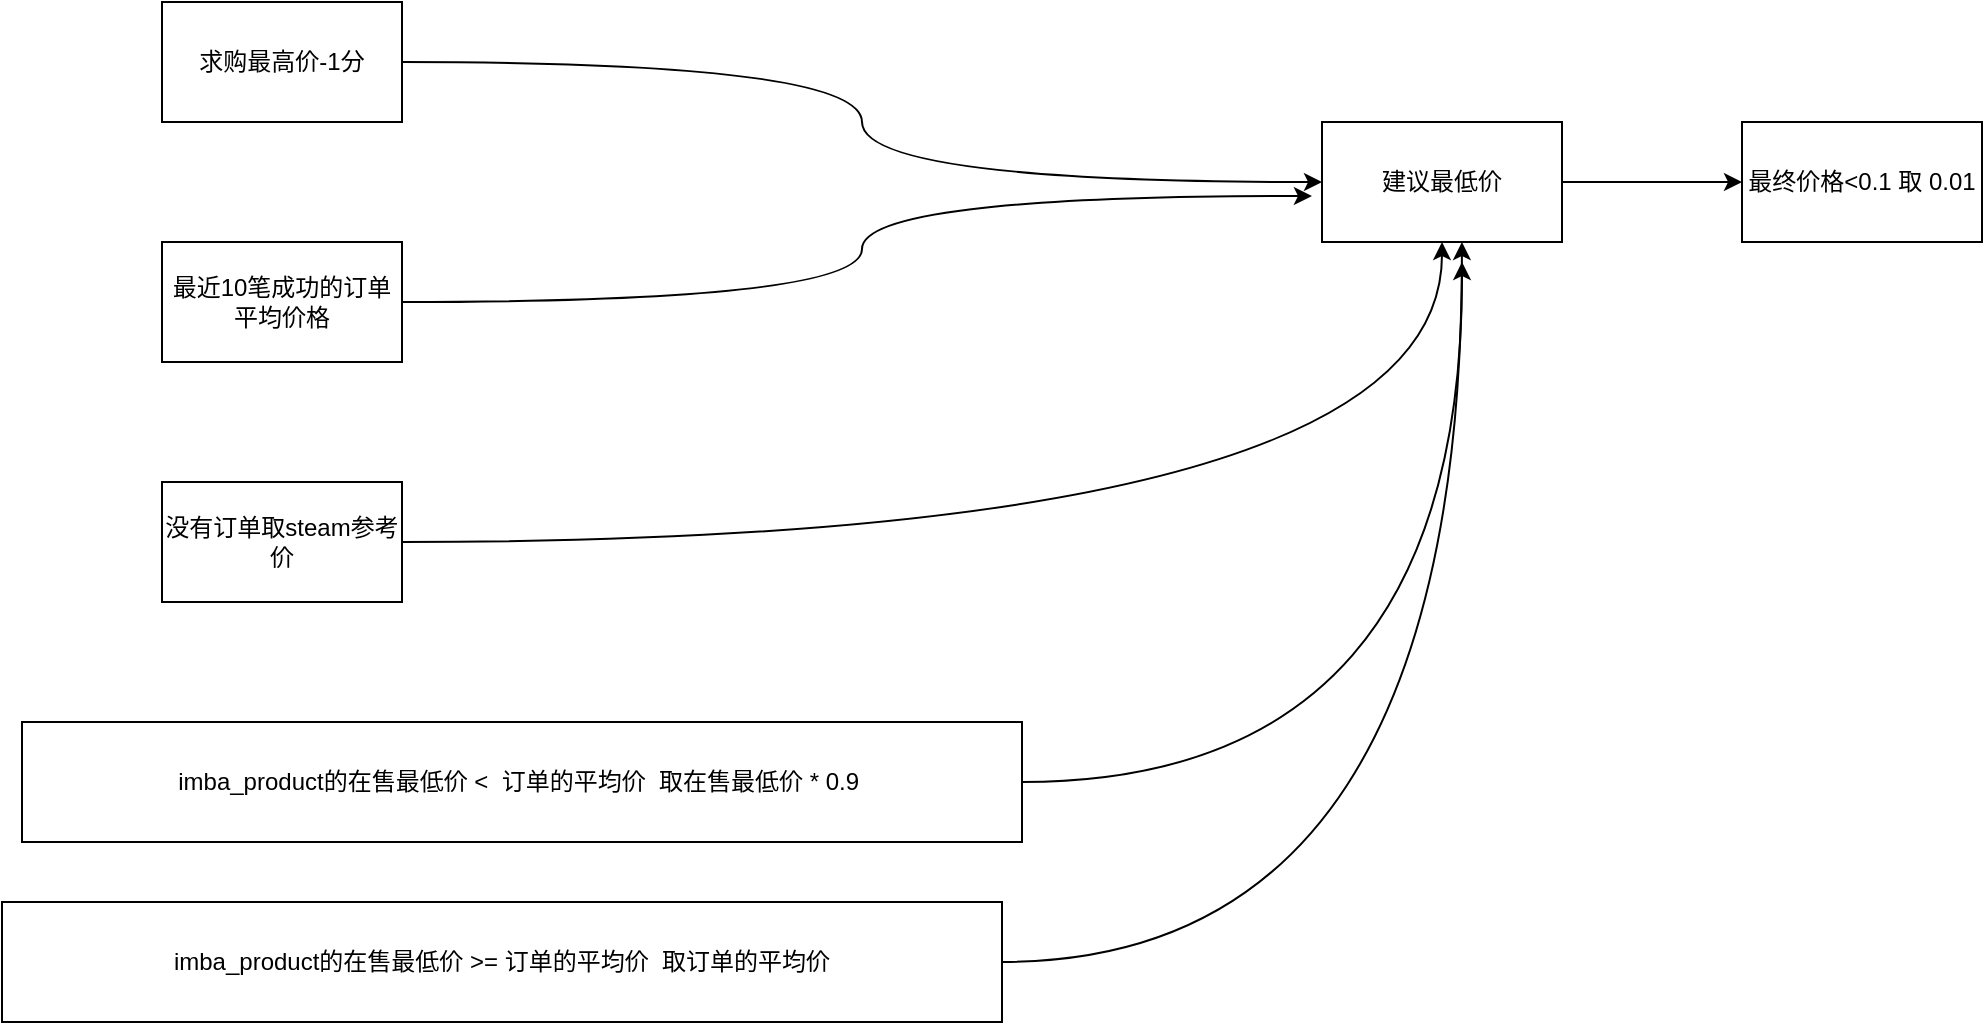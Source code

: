 <mxfile version="12.1.1" type="github" pages="1">
  <diagram id="DXneB5p0if6gyR7F7ciQ" name="第 1 页">
    <mxGraphModel dx="1610" dy="717" grid="1" gridSize="10" guides="1" tooltips="1" connect="1" arrows="1" fold="1" page="1" pageScale="1" pageWidth="1654" pageHeight="1169" math="0" shadow="0">
      <root>
        <mxCell id="0"/>
        <mxCell id="1" parent="0"/>
        <mxCell id="OZafIqopw2vcqVbTR9fD-14" style="edgeStyle=orthogonalEdgeStyle;curved=1;rounded=0;orthogonalLoop=1;jettySize=auto;html=1;entryX=0;entryY=0.5;entryDx=0;entryDy=0;" edge="1" parent="1" source="OZafIqopw2vcqVbTR9fD-9" target="OZafIqopw2vcqVbTR9fD-10">
          <mxGeometry relative="1" as="geometry"/>
        </mxCell>
        <mxCell id="OZafIqopw2vcqVbTR9fD-9" value="求购最高价-1分" style="rounded=0;whiteSpace=wrap;html=1;" vertex="1" parent="1">
          <mxGeometry x="280" y="100" width="120" height="60" as="geometry"/>
        </mxCell>
        <mxCell id="OZafIqopw2vcqVbTR9fD-25" style="edgeStyle=orthogonalEdgeStyle;curved=1;rounded=0;orthogonalLoop=1;jettySize=auto;html=1;" edge="1" parent="1" source="OZafIqopw2vcqVbTR9fD-10" target="OZafIqopw2vcqVbTR9fD-24">
          <mxGeometry relative="1" as="geometry"/>
        </mxCell>
        <mxCell id="OZafIqopw2vcqVbTR9fD-10" value="建议最低价" style="rounded=0;whiteSpace=wrap;html=1;" vertex="1" parent="1">
          <mxGeometry x="860" y="160" width="120" height="60" as="geometry"/>
        </mxCell>
        <mxCell id="OZafIqopw2vcqVbTR9fD-13" style="edgeStyle=orthogonalEdgeStyle;rounded=0;orthogonalLoop=1;jettySize=auto;html=1;curved=1;entryX=-0.042;entryY=0.617;entryDx=0;entryDy=0;entryPerimeter=0;" edge="1" parent="1" source="OZafIqopw2vcqVbTR9fD-12" target="OZafIqopw2vcqVbTR9fD-10">
          <mxGeometry relative="1" as="geometry">
            <mxPoint x="620" y="220" as="targetPoint"/>
          </mxGeometry>
        </mxCell>
        <mxCell id="OZafIqopw2vcqVbTR9fD-12" value="最近10笔成功的订单平均价格" style="rounded=0;whiteSpace=wrap;html=1;" vertex="1" parent="1">
          <mxGeometry x="280" y="220" width="120" height="60" as="geometry"/>
        </mxCell>
        <mxCell id="OZafIqopw2vcqVbTR9fD-16" style="edgeStyle=orthogonalEdgeStyle;curved=1;rounded=0;orthogonalLoop=1;jettySize=auto;html=1;" edge="1" parent="1" source="OZafIqopw2vcqVbTR9fD-15" target="OZafIqopw2vcqVbTR9fD-10">
          <mxGeometry relative="1" as="geometry"/>
        </mxCell>
        <mxCell id="OZafIqopw2vcqVbTR9fD-15" value="没有订单取steam参考价" style="rounded=0;whiteSpace=wrap;html=1;" vertex="1" parent="1">
          <mxGeometry x="280" y="340" width="120" height="60" as="geometry"/>
        </mxCell>
        <mxCell id="OZafIqopw2vcqVbTR9fD-20" style="edgeStyle=orthogonalEdgeStyle;curved=1;rounded=0;orthogonalLoop=1;jettySize=auto;html=1;" edge="1" parent="1" source="OZafIqopw2vcqVbTR9fD-17">
          <mxGeometry relative="1" as="geometry">
            <mxPoint x="930" y="230" as="targetPoint"/>
          </mxGeometry>
        </mxCell>
        <mxCell id="OZafIqopw2vcqVbTR9fD-17" value="imba_product的在售最低价 &amp;lt;&amp;nbsp; 订单的平均价&amp;nbsp; 取在售最低价 * 0.9&amp;nbsp;" style="rounded=0;whiteSpace=wrap;html=1;" vertex="1" parent="1">
          <mxGeometry x="210" y="460" width="500" height="60" as="geometry"/>
        </mxCell>
        <mxCell id="OZafIqopw2vcqVbTR9fD-22" style="edgeStyle=orthogonalEdgeStyle;curved=1;rounded=0;orthogonalLoop=1;jettySize=auto;html=1;entryX=0.583;entryY=1;entryDx=0;entryDy=0;entryPerimeter=0;" edge="1" parent="1" source="OZafIqopw2vcqVbTR9fD-21" target="OZafIqopw2vcqVbTR9fD-10">
          <mxGeometry relative="1" as="geometry"/>
        </mxCell>
        <mxCell id="OZafIqopw2vcqVbTR9fD-21" value="imba_product的在售最低价 &amp;gt;= 订单的平均价&amp;nbsp; 取订单的平均价" style="rounded=0;whiteSpace=wrap;html=1;" vertex="1" parent="1">
          <mxGeometry x="200" y="550" width="500" height="60" as="geometry"/>
        </mxCell>
        <mxCell id="OZafIqopw2vcqVbTR9fD-24" value="最终价格&amp;lt;0.1&amp;nbsp;取 0.01" style="rounded=0;whiteSpace=wrap;html=1;" vertex="1" parent="1">
          <mxGeometry x="1070" y="160" width="120" height="60" as="geometry"/>
        </mxCell>
      </root>
    </mxGraphModel>
  </diagram>
</mxfile>
